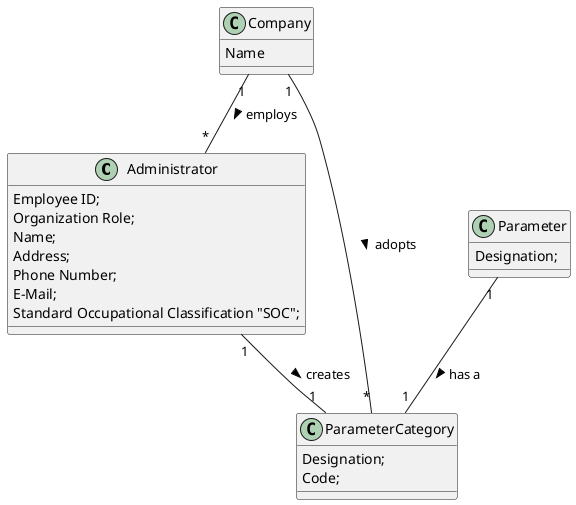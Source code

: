 @startuml
'https://plantuml.com/class-diagram

class Administrator{
Employee ID;
Organization Role;
Name;
Address;
Phone Number;
E-Mail;
Standard Occupational Classification "SOC";
}

class Company{
Name
}

class Parameter{
Designation;
}

class ParameterCategory{
Designation;
Code;
}

Company "1" -- "*" Administrator: employs >
Company "1" -- "*" ParameterCategory : adopts >
Parameter "1" -- "1" ParameterCategory : has a >
Administrator "1" -- "1" ParameterCategory : creates >

@enduml